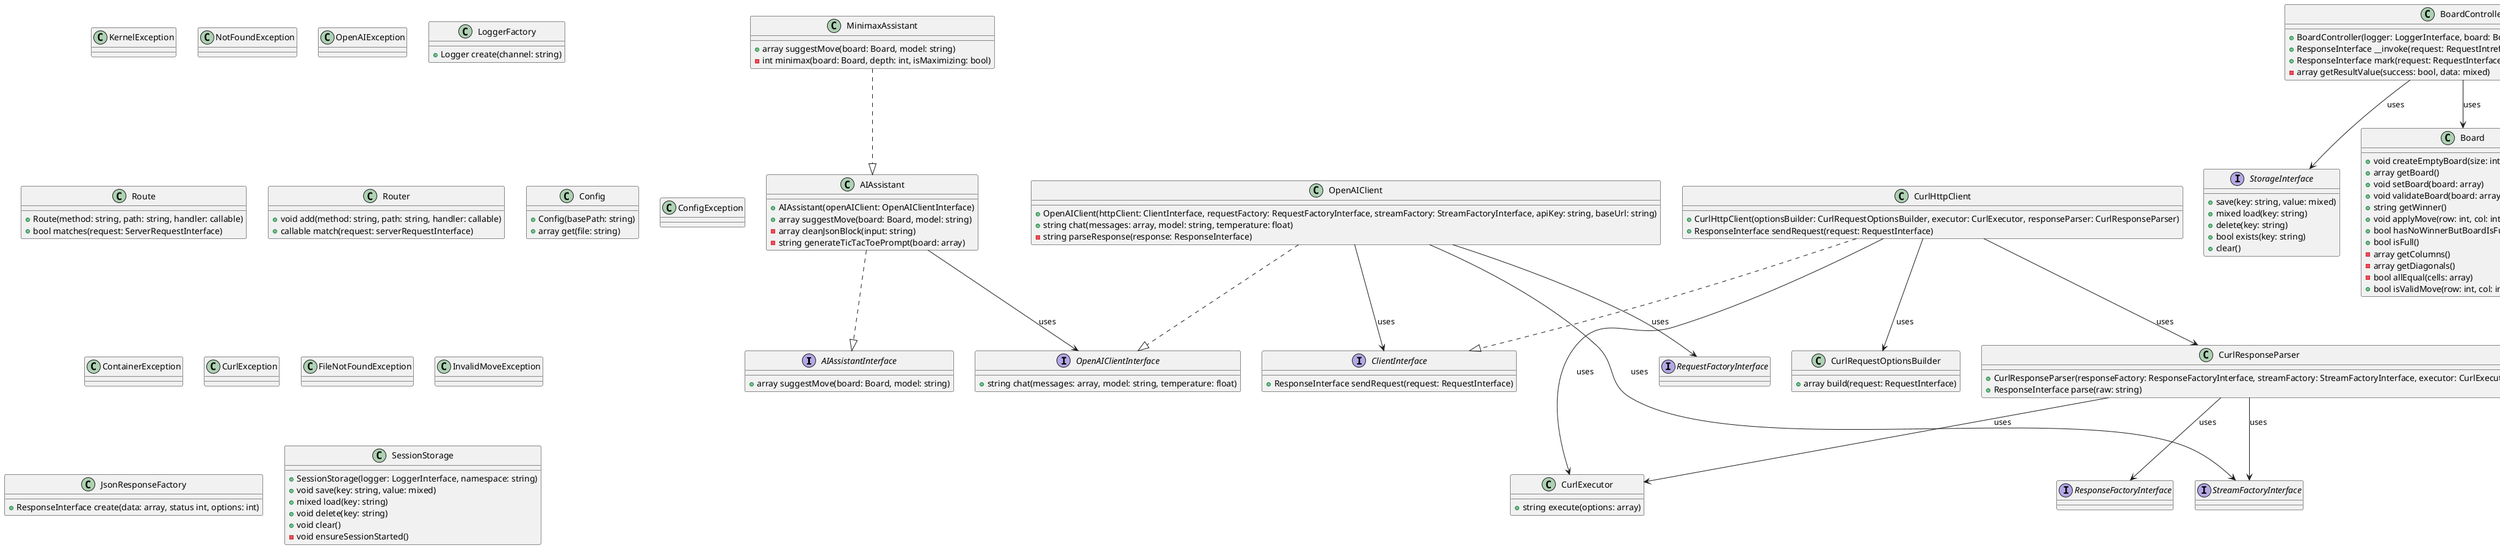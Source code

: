 @startuml
interface AIAssistantInterface {
+array suggestMove(board: Board, model: string)
}
interface OpenAIClientInterface {
+string chat(messages: array, model: string, temperature: float)
}
interface StorageInterface {
+save(key: string, value: mixed)
+mixed load(key: string)
+delete(key: string)
+bool exists(key: string)
+clear()
}
interface ClientInterface {
+ResponseInterface sendRequest(request: RequestInterface)
}
interface ServiceProvider {
+void register(container: ContainerInterface)
}
interface ContainerInterface {
+mixed get(id: string)
+bool has(id: string)
}
interface RouterInterface {
+void add(method: string, path: string, handler: callable)
+callable match(request: ServerRequestInterface)
}
interface StreamFactoryInterface {}
interface RequestFactoryInterface {}
interface ResponseFactoryInterface {}
class AIAssistant {
+AIAssistant(openAIClient: OpenAIClientInterface)
+array suggestMove(board: Board, model: string)
-array cleanJsonBlock(input: string)
-string generateTicTacToePrompt(board: array)
}
class Application {
+Application(dispatcher: Dispatcher)
+void run(request: ServerRequestInterface)
-void emit(response: ResponseInterface)
}
class Board {
+void createEmptyBoard(size: int)
+array getBoard()
+void setBoard(board: array)
+void validateBoard(board: array)
+string getWinner()
+void applyMove(row: int, col: int, player: string)
+bool hasNoWinnerButBoardIsFull()
+bool isFull()
-array getColumns()
-array getDiagonals()
-bool allEqual(cells: array)
+bool isValidMove(row: int, col: int)
}
class BoardController {
+BoardController(logger: LoggerInterface, board: Board, storage: StorageInterface)
+ResponseInterface __invoke(request: RequestIntreface)
+ResponseInterface mark(request: RequestInterface, aiAssistant: AIAssistantInterface)
-array getResultValue(success: bool, data: mixed)
}
class IndexController {
+IndexController(view: View)
+ResponseInterface __invoke(request: ServerRequestInterface)
}
class KernelException {}
class NotFoundException {}
class OpenAIException {}
class CurlExecutor {
+string execute(options: array)
}
class CurlRequestOptionsBuilder {
+array build(request: RequestInterface)
}
class CurlResponseParser {
+CurlResponseParser(responseFactory: ResponseFactoryInterface, streamFactory: StreamFactoryInterface, executor: CurlExecutor)
+ResponseInterface parse(raw: string)
}
class CurlHttpClient {
+CurlHttpClient(optionsBuilder: CurlRequestOptionsBuilder, executor: CurlExecutor, responseParser: CurlResponseParser)
+ResponseInterface sendRequest(request: RequestInterface)
}
class Kernel {
+Kernel(container: Container, providers: array)
+Container getContainer()
+void registerProvider(providerClasses: array)
}
class OpenAIClient {
+OpenAIClient(httpClient: ClientInterface, requestFactory: RequestFactoryInterface, streamFactory: StreamFactoryInterface, apiKey: string, baseUrl: string)
+string chat(messages: array, model: string, temperature: float)
-string parseResponse(response: ResponseInterface)
}
class MinimaxAssistant {
+array suggestMove(board: Board, model: string)
-int minimax(board: Board, depth: int, isMaximizing: bool)
}
class AIAssistantServiceProvider {
+void register(container: ContainerInterface)
}
class AIClientServiceProvider {
+void register(container: ContainerInterface)
}
class StorageServiceProvider {
+void register(container: ContainerInterface)
}
class Container {
+void bind(id: string, resolver: callable|string)
+mixed get(id: string)
+bool has(id: string)
}
class Dispatcher {
+Dispatcher(router: RouterInterface)
+ResponseInterface handle(request: ServerRequestInterface)
}
class LoggerFactory {
+Logger create(channel: string)
}
class Route {
+Route(method: string, path: string, handler: callable)
+bool matches(request: ServerRequestInterface)
}
class Router {
+void add(method: string, path: string, handler: callable)
+callable match(request: serverRequestInterface)
}
class Config {
+Config(basePath: string)
+array get(file: string)
}
class ConfigException {}
class ContainerException {}
class CurlException {}
class FileNotFoundException {}
class InvalidMoveException {}
class JsonResponseFactory {
+ResponseInterface create(data: array, status int, options: int)
}
class View {
+View(viewsPath: string, layoutsPath: string)
+ResponseInterface render(view: string, data: array, layout: string)
-string replacePlaceholders(template: string, data: array)
}
class SessionStorage {
+SessionStorage(logger: LoggerInterface, namespace: string)
+void save(key: string, value: mixed)
+mixed load(key: string)
+void delete(key: string)
+void clear()
-void ensureSessionStarted()
}
Application --> Dispatcher : uses
AIAssistant ..|> AIAssistantInterface
AIAssistant --> OpenAIClientInterface : uses
BoardController --> StorageInterface : uses
BoardController --> Board : uses
BoardController --> LoggerInterface : uses
IndexController --> View : uses
CurlHttpClient ..|> ClientInterface
CurlHttpClient --> CurlRequestOptionsBuilder : uses
CurlHttpClient --> CurlExecutor : uses
CurlHttpClient --> CurlResponseParser : uses
CurlResponseParser --> ResponseFactoryInterface : uses
CurlResponseParser --> StreamFactoryInterface : uses
CurlResponseParser --> CurlExecutor : uses
Kernel --> ContainerInterface : uses
OpenAIClient ..|> OpenAIClientInterface
OpenAIClient --> ClientInterface : uses
OpenAIClient --> RequestFactoryInterface : uses
OpenAIClient --> StreamFactoryInterface : uses
AIAssistantServiceProvider ..|> ServiceProvider
AIClientServiceProvider ..|> ServiceProvider
StorageServiceProvider ..|> ServiceProvider
Container ..|> ContainerInterface
Dispatcher --> RouterInterface : uses
MinimaxAssistant ..|> AIAssistant
@enduml
